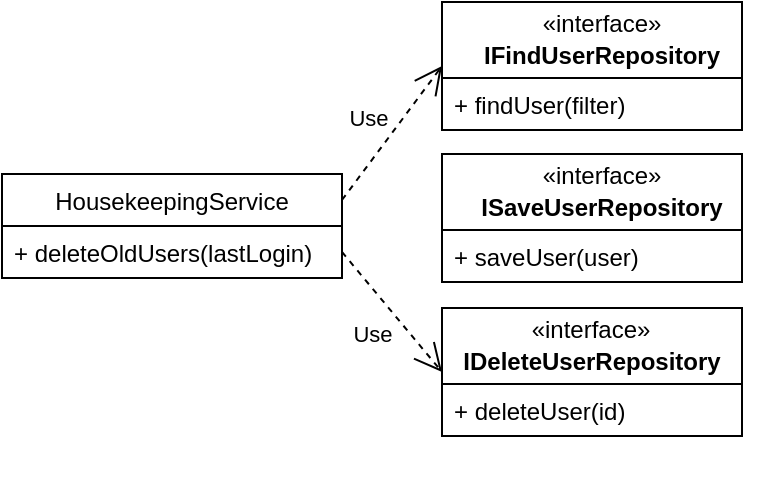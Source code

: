 <mxfile version="14.5.1" type="device"><diagram id="XBAXKxNfd_ylL5v29V68" name="Seite-1"><mxGraphModel dx="344" dy="268" grid="1" gridSize="10" guides="1" tooltips="1" connect="1" arrows="1" fold="1" page="1" pageScale="1" pageWidth="827" pageHeight="1169" math="0" shadow="0"><root><mxCell id="0"/><mxCell id="1" parent="0"/><mxCell id="NjfGi7KKhj3kzJIku5FV-14" value="" style="group" parent="1" vertex="1" connectable="0"><mxGeometry x="430" y="114" width="160" height="90" as="geometry"/></mxCell><mxCell id="NjfGi7KKhj3kzJIku5FV-19" value="" style="group" parent="NjfGi7KKhj3kzJIku5FV-14" vertex="1" connectable="0"><mxGeometry width="160" height="90" as="geometry"/></mxCell><mxCell id="NjfGi7KKhj3kzJIku5FV-25" value="" style="group" parent="NjfGi7KKhj3kzJIku5FV-19" vertex="1" connectable="0"><mxGeometry width="160" height="90" as="geometry"/></mxCell><mxCell id="NjfGi7KKhj3kzJIku5FV-8" value="" style="swimlane;fontStyle=0;childLayout=stackLayout;horizontal=1;startSize=38;fillColor=none;horizontalStack=0;resizeParent=1;resizeParentMax=0;resizeLast=0;collapsible=1;marginBottom=0;" parent="NjfGi7KKhj3kzJIku5FV-25" vertex="1"><mxGeometry width="150" height="64" as="geometry"><mxRectangle width="50" height="40" as="alternateBounds"/></mxGeometry></mxCell><mxCell id="NjfGi7KKhj3kzJIku5FV-11" value="+ findUser(filter)" style="text;strokeColor=none;fillColor=none;align=left;verticalAlign=middle;spacingLeft=4;spacingRight=4;overflow=hidden;rotatable=0;points=[[0,0.5],[1,0.5]];portConstraint=eastwest;" parent="NjfGi7KKhj3kzJIku5FV-8" vertex="1"><mxGeometry y="38" width="150" height="26" as="geometry"/></mxCell><mxCell id="NjfGi7KKhj3kzJIku5FV-12" value="IFindUserRepository" style="text;align=center;fontStyle=1;verticalAlign=middle;spacingLeft=3;spacingRight=3;strokeColor=none;rotatable=0;points=[[0,0.5],[1,0.5]];portConstraint=eastwest;" parent="NjfGi7KKhj3kzJIku5FV-25" vertex="1"><mxGeometry x="10" y="18.004" width="140" height="16.122" as="geometry"/></mxCell><mxCell id="NjfGi7KKhj3kzJIku5FV-13" value="&lt;span&gt;«interface»&lt;/span&gt;" style="text;html=1;strokeColor=none;fillColor=none;align=center;verticalAlign=middle;whiteSpace=wrap;rounded=0;" parent="NjfGi7KKhj3kzJIku5FV-25" vertex="1"><mxGeometry x="10" y="3.997" width="140" height="14.882" as="geometry"/></mxCell><mxCell id="YL_j1bWeGz3eKlYqfk3W-1" value="HousekeepingService" style="swimlane;fontStyle=0;childLayout=stackLayout;horizontal=1;startSize=26;fillColor=none;horizontalStack=0;resizeParent=1;resizeParentMax=0;resizeLast=0;collapsible=1;marginBottom=0;" parent="1" vertex="1"><mxGeometry x="210" y="200" width="170" height="52" as="geometry"><mxRectangle x="110" y="228.08" width="150" height="26" as="alternateBounds"/></mxGeometry></mxCell><mxCell id="YL_j1bWeGz3eKlYqfk3W-2" value="+ deleteOldUsers(lastLogin)" style="text;strokeColor=none;fillColor=none;align=left;verticalAlign=top;spacingLeft=4;spacingRight=4;overflow=hidden;rotatable=0;points=[[0,0.5],[1,0.5]];portConstraint=eastwest;" parent="YL_j1bWeGz3eKlYqfk3W-1" vertex="1"><mxGeometry y="26" width="170" height="26" as="geometry"/></mxCell><mxCell id="YL_j1bWeGz3eKlYqfk3W-3" value="" style="group" parent="1" vertex="1" connectable="0"><mxGeometry x="430" y="190" width="160" height="90" as="geometry"/></mxCell><mxCell id="YL_j1bWeGz3eKlYqfk3W-4" value="" style="group" parent="YL_j1bWeGz3eKlYqfk3W-3" vertex="1" connectable="0"><mxGeometry width="160" height="90" as="geometry"/></mxCell><mxCell id="YL_j1bWeGz3eKlYqfk3W-5" value="" style="swimlane;fontStyle=0;childLayout=stackLayout;horizontal=1;startSize=38;fillColor=none;horizontalStack=0;resizeParent=1;resizeParentMax=0;resizeLast=0;collapsible=1;marginBottom=0;" parent="YL_j1bWeGz3eKlYqfk3W-4" vertex="1"><mxGeometry width="150" height="64" as="geometry"><mxRectangle width="50" height="40" as="alternateBounds"/></mxGeometry></mxCell><mxCell id="YL_j1bWeGz3eKlYqfk3W-6" value="+ saveUser(user)" style="text;strokeColor=none;fillColor=none;align=left;verticalAlign=middle;spacingLeft=4;spacingRight=4;overflow=hidden;rotatable=0;points=[[0,0.5],[1,0.5]];portConstraint=eastwest;" parent="YL_j1bWeGz3eKlYqfk3W-5" vertex="1"><mxGeometry y="38" width="150" height="26" as="geometry"/></mxCell><mxCell id="YL_j1bWeGz3eKlYqfk3W-7" value="ISaveUserRepository" style="text;align=center;fontStyle=1;verticalAlign=middle;spacingLeft=3;spacingRight=3;strokeColor=none;rotatable=0;points=[[0,0.5],[1,0.5]];portConstraint=eastwest;" parent="YL_j1bWeGz3eKlYqfk3W-4" vertex="1"><mxGeometry x="10" y="18.004" width="140" height="16.122" as="geometry"/></mxCell><mxCell id="YL_j1bWeGz3eKlYqfk3W-8" value="&lt;span&gt;«interface»&lt;/span&gt;" style="text;html=1;strokeColor=none;fillColor=none;align=center;verticalAlign=middle;whiteSpace=wrap;rounded=0;" parent="YL_j1bWeGz3eKlYqfk3W-4" vertex="1"><mxGeometry x="10" y="3.997" width="140" height="14.882" as="geometry"/></mxCell><mxCell id="YL_j1bWeGz3eKlYqfk3W-10" value="" style="group" parent="1" vertex="1" connectable="0"><mxGeometry x="430" y="267" width="160" height="90" as="geometry"/></mxCell><mxCell id="YL_j1bWeGz3eKlYqfk3W-11" value="" style="group" parent="YL_j1bWeGz3eKlYqfk3W-10" vertex="1" connectable="0"><mxGeometry width="150" height="90" as="geometry"/></mxCell><mxCell id="YL_j1bWeGz3eKlYqfk3W-12" value="" style="swimlane;fontStyle=0;childLayout=stackLayout;horizontal=1;startSize=38;fillColor=none;horizontalStack=0;resizeParent=1;resizeParentMax=0;resizeLast=0;collapsible=1;marginBottom=0;" parent="YL_j1bWeGz3eKlYqfk3W-11" vertex="1"><mxGeometry width="150" height="64" as="geometry"><mxRectangle width="50" height="40" as="alternateBounds"/></mxGeometry></mxCell><mxCell id="YL_j1bWeGz3eKlYqfk3W-13" value="+ deleteUser(id)" style="text;strokeColor=none;fillColor=none;align=left;verticalAlign=middle;spacingLeft=4;spacingRight=4;overflow=hidden;rotatable=0;points=[[0,0.5],[1,0.5]];portConstraint=eastwest;" parent="YL_j1bWeGz3eKlYqfk3W-12" vertex="1"><mxGeometry y="38" width="150" height="26" as="geometry"/></mxCell><mxCell id="YL_j1bWeGz3eKlYqfk3W-14" value="IDeleteUserRepository" style="text;align=center;fontStyle=1;verticalAlign=middle;spacingLeft=3;spacingRight=3;strokeColor=none;rotatable=0;points=[[0,0.5],[1,0.5]];portConstraint=eastwest;" parent="YL_j1bWeGz3eKlYqfk3W-11" vertex="1"><mxGeometry x="9.375" y="18.004" width="131.25" height="16.122" as="geometry"/></mxCell><mxCell id="YL_j1bWeGz3eKlYqfk3W-15" value="&lt;span&gt;«interface»&lt;/span&gt;" style="text;html=1;strokeColor=none;fillColor=none;align=center;verticalAlign=middle;whiteSpace=wrap;rounded=0;" parent="YL_j1bWeGz3eKlYqfk3W-11" vertex="1"><mxGeometry x="9.375" y="3.997" width="131.25" height="14.882" as="geometry"/></mxCell><mxCell id="YL_j1bWeGz3eKlYqfk3W-16" value="Use" style="endArrow=open;endSize=12;dashed=1;html=1;exitX=1;exitY=0.25;exitDx=0;exitDy=0;entryX=0;entryY=0.5;entryDx=0;entryDy=0;" parent="1" source="YL_j1bWeGz3eKlYqfk3W-1" target="NjfGi7KKhj3kzJIku5FV-8" edge="1"><mxGeometry x="-0.028" y="14" width="160" relative="1" as="geometry"><mxPoint x="210" y="380" as="sourcePoint"/><mxPoint x="370" y="380" as="targetPoint"/><mxPoint as="offset"/></mxGeometry></mxCell><mxCell id="YL_j1bWeGz3eKlYqfk3W-17" value="Use" style="endArrow=open;endSize=12;dashed=1;html=1;exitX=1;exitY=0.5;exitDx=0;exitDy=0;entryX=0;entryY=0.5;entryDx=0;entryDy=0;" parent="1" source="YL_j1bWeGz3eKlYqfk3W-2" target="YL_j1bWeGz3eKlYqfk3W-12" edge="1"><mxGeometry x="0.052" y="-15" width="160" relative="1" as="geometry"><mxPoint x="330" y="340" as="sourcePoint"/><mxPoint x="360" y="310" as="targetPoint"/><mxPoint as="offset"/></mxGeometry></mxCell></root></mxGraphModel></diagram></mxfile>